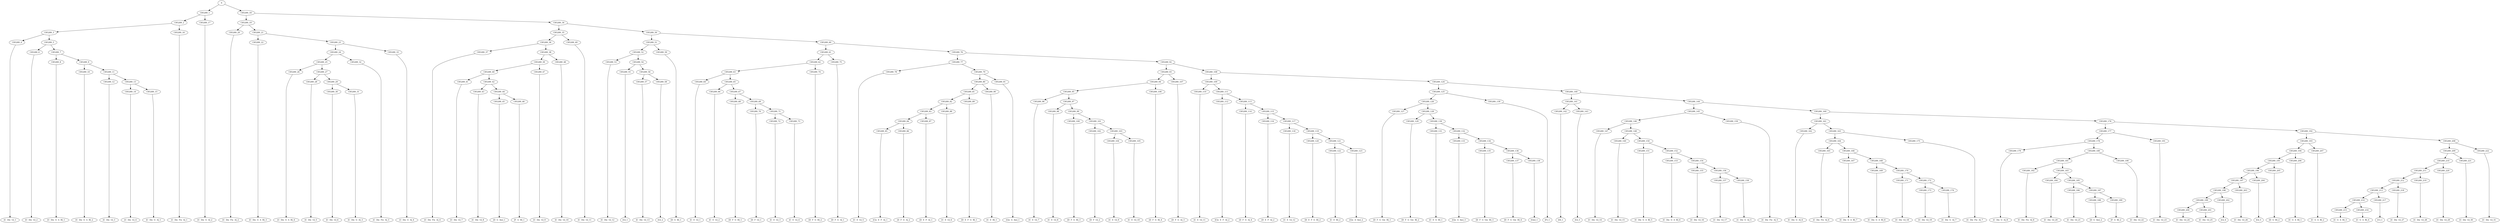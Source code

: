 digraph sample{
"S" -> "C85289_1";
"C85289_1" -> "C85289_2";
"C85289_2" -> "C85289_3";
"C85289_3" -> "C85289_4";
"C85289_4" -> "[C  Dis  G]_1";
"C85289_3" -> "C85289_5";
"C85289_5" -> "C85289_6";
"C85289_6" -> "[C  Dis  G]_2";
"C85289_5" -> "C85289_7";
"C85289_7" -> "C85289_8";
"C85289_8" -> "[C  Dis  G  A  B]_1";
"C85289_7" -> "C85289_9";
"C85289_9" -> "C85289_10";
"C85289_10" -> "[C  Dis  G  A  B]_2";
"C85289_9" -> "C85289_11";
"C85289_11" -> "C85289_12";
"C85289_12" -> "[C  Dis  G]_3";
"C85289_11" -> "C85289_13";
"C85289_13" -> "C85289_14";
"C85289_14" -> "[C  Dis  G]_4";
"C85289_13" -> "C85289_15";
"C85289_15" -> "[C  Dis  G  A]_1";
"C85289_2" -> "C85289_16";
"C85289_16" -> "[C  Dis  Fis  A]_1";
"C85289_1" -> "C85289_17";
"C85289_17" -> "[C  Dis  G  A]_2";
"S" -> "C85289_18";
"C85289_18" -> "C85289_19";
"C85289_19" -> "C85289_20";
"C85289_20" -> "[C  Dis  Fis  A]_2";
"C85289_19" -> "C85289_21";
"C85289_21" -> "C85289_22";
"C85289_22" -> "[C  Dis  G  A  B]_3";
"C85289_21" -> "C85289_23";
"C85289_23" -> "C85289_24";
"C85289_24" -> "C85289_25";
"C85289_25" -> "C85289_26";
"C85289_26" -> "[C  Dis  G  A  B]_4";
"C85289_25" -> "C85289_27";
"C85289_27" -> "C85289_28";
"C85289_28" -> "[C  Dis  G]_5";
"C85289_27" -> "C85289_29";
"C85289_29" -> "C85289_30";
"C85289_30" -> "[C  Dis  G]_6";
"C85289_29" -> "C85289_31";
"C85289_31" -> "[C  Dis  G  A]_3";
"C85289_24" -> "C85289_32";
"C85289_32" -> "[C  Dis  Fis  A]_3";
"C85289_23" -> "C85289_33";
"C85289_33" -> "[C  Dis  G  A]_4";
"C85289_18" -> "C85289_34";
"C85289_34" -> "C85289_35";
"C85289_35" -> "C85289_36";
"C85289_36" -> "C85289_37";
"C85289_37" -> "[C  Dis  Fis  A]_4";
"C85289_36" -> "C85289_38";
"C85289_38" -> "C85289_39";
"C85289_39" -> "C85289_40";
"C85289_40" -> "C85289_41";
"C85289_41" -> "[C  Dis  G]_7";
"C85289_40" -> "C85289_42";
"C85289_42" -> "C85289_43";
"C85289_43" -> "[C  Dis  G]_8";
"C85289_42" -> "C85289_44";
"C85289_44" -> "C85289_45";
"C85289_45" -> "[D  G  Ais]_1";
"C85289_44" -> "C85289_46";
"C85289_46" -> "[F  G  B]_1";
"C85289_39" -> "C85289_47";
"C85289_47" -> "[C  Dis  G]_9";
"C85289_38" -> "C85289_48";
"C85289_48" -> "[C  Dis  G]_10";
"C85289_35" -> "C85289_49";
"C85289_49" -> "[C  Dis  G]_11";
"C85289_34" -> "C85289_50";
"C85289_50" -> "C85289_51";
"C85289_51" -> "C85289_52";
"C85289_52" -> "C85289_53";
"C85289_53" -> "[C  Dis  G]_12";
"C85289_52" -> "C85289_54";
"C85289_54" -> "C85289_55";
"C85289_55" -> "[G]_1";
"C85289_54" -> "C85289_56";
"C85289_56" -> "C85289_57";
"C85289_57" -> "[C  Dis  G]_13";
"C85289_56" -> "C85289_58";
"C85289_58" -> "[G]_2";
"C85289_51" -> "C85289_59";
"C85289_59" -> "[D  G  B]_1";
"C85289_50" -> "C85289_60";
"C85289_60" -> "C85289_61";
"C85289_61" -> "C85289_62";
"C85289_62" -> "C85289_63";
"C85289_63" -> "C85289_64";
"C85289_64" -> "[C  E  G]_1";
"C85289_63" -> "C85289_65";
"C85289_65" -> "C85289_66";
"C85289_66" -> "[C  E  G]_2";
"C85289_65" -> "C85289_67";
"C85289_67" -> "C85289_68";
"C85289_68" -> "[D  F  G  B]_1";
"C85289_67" -> "C85289_69";
"C85289_69" -> "C85289_70";
"C85289_70" -> "[D  F  G]_1";
"C85289_69" -> "C85289_71";
"C85289_71" -> "C85289_72";
"C85289_72" -> "[C  E  G]_3";
"C85289_71" -> "C85289_73";
"C85289_73" -> "[C  E  G]_4";
"C85289_62" -> "C85289_74";
"C85289_74" -> "[D  F  G  B]_2";
"C85289_61" -> "C85289_75";
"C85289_75" -> "[D  F  G  A]_1";
"C85289_60" -> "C85289_76";
"C85289_76" -> "C85289_77";
"C85289_77" -> "C85289_78";
"C85289_78" -> "[C  E  G]_5";
"C85289_77" -> "C85289_79";
"C85289_79" -> "C85289_80";
"C85289_80" -> "C85289_81";
"C85289_81" -> "C85289_82";
"C85289_82" -> "C85289_83";
"C85289_83" -> "C85289_84";
"C85289_84" -> "C85289_85";
"C85289_85" -> "[Cis  E  F  A]_1";
"C85289_84" -> "C85289_86";
"C85289_86" -> "[D  F  G  A]_2";
"C85289_83" -> "C85289_87";
"C85289_87" -> "[D  E  F  A]_1";
"C85289_82" -> "C85289_88";
"C85289_88" -> "[C  E  G]_6";
"C85289_81" -> "C85289_89";
"C85289_89" -> "[D  E  F  G  B]_1";
"C85289_80" -> "C85289_90";
"C85289_90" -> "[C  E  B]_1";
"C85289_79" -> "C85289_91";
"C85289_91" -> "[Gis  A  Ais]_1";
"C85289_76" -> "C85289_92";
"C85289_92" -> "C85289_93";
"C85289_93" -> "C85289_94";
"C85289_94" -> "C85289_95";
"C85289_95" -> "C85289_96";
"C85289_96" -> "[C  E  G]_7";
"C85289_95" -> "C85289_97";
"C85289_97" -> "C85289_98";
"C85289_98" -> "[C  E  G]_8";
"C85289_97" -> "C85289_99";
"C85289_99" -> "C85289_100";
"C85289_100" -> "[D  F  G  B]_3";
"C85289_99" -> "C85289_101";
"C85289_101" -> "C85289_102";
"C85289_102" -> "[D  F  G]_2";
"C85289_101" -> "C85289_103";
"C85289_103" -> "C85289_104";
"C85289_104" -> "[C  E  G]_9";
"C85289_103" -> "C85289_105";
"C85289_105" -> "[C  E  G]_10";
"C85289_94" -> "C85289_106";
"C85289_106" -> "[D  F  G  B]_4";
"C85289_93" -> "C85289_107";
"C85289_107" -> "[D  F  G  A]_3";
"C85289_92" -> "C85289_108";
"C85289_108" -> "C85289_109";
"C85289_109" -> "C85289_110";
"C85289_110" -> "[C  E  G]_11";
"C85289_109" -> "C85289_111";
"C85289_111" -> "C85289_112";
"C85289_112" -> "[Cis  E  F  A]_2";
"C85289_111" -> "C85289_113";
"C85289_113" -> "C85289_114";
"C85289_114" -> "[D  F  G  A]_4";
"C85289_113" -> "C85289_115";
"C85289_115" -> "C85289_116";
"C85289_116" -> "[D  E  F  A]_2";
"C85289_115" -> "C85289_117";
"C85289_117" -> "C85289_118";
"C85289_118" -> "[C  E  G]_12";
"C85289_117" -> "C85289_119";
"C85289_119" -> "C85289_120";
"C85289_120" -> "[D  E  F  G  B]_2";
"C85289_119" -> "C85289_121";
"C85289_121" -> "C85289_122";
"C85289_122" -> "[C  E  B]_2";
"C85289_121" -> "C85289_123";
"C85289_123" -> "[Gis  A  Ais]_2";
"C85289_108" -> "C85289_124";
"C85289_124" -> "C85289_125";
"C85289_125" -> "C85289_126";
"C85289_126" -> "C85289_127";
"C85289_127" -> "[D  F  G  Gis  B]_1";
"C85289_126" -> "C85289_128";
"C85289_128" -> "C85289_129";
"C85289_129" -> "[D  F  G  Gis  B]_2";
"C85289_128" -> "C85289_130";
"C85289_130" -> "C85289_131";
"C85289_131" -> "[C  E  G  B]_1";
"C85289_130" -> "C85289_132";
"C85289_132" -> "C85289_133";
"C85289_133" -> "[Gis  A  Ais]_3";
"C85289_132" -> "C85289_134";
"C85289_134" -> "C85289_135";
"C85289_135" -> "[D  F  G  Gis  B]_3";
"C85289_134" -> "C85289_136";
"C85289_136" -> "C85289_137";
"C85289_137" -> "[D  F  G  Gis  B]_4";
"C85289_136" -> "C85289_138";
"C85289_138" -> "[Gis]_1";
"C85289_125" -> "C85289_139";
"C85289_139" -> "[F]_1";
"C85289_124" -> "C85289_140";
"C85289_140" -> "C85289_141";
"C85289_141" -> "C85289_142";
"C85289_142" -> "[D]_1";
"C85289_141" -> "C85289_143";
"C85289_143" -> "[G]_3";
"C85289_140" -> "C85289_144";
"C85289_144" -> "C85289_145";
"C85289_145" -> "C85289_146";
"C85289_146" -> "C85289_147";
"C85289_147" -> "[C  Dis  G]_14";
"C85289_146" -> "C85289_148";
"C85289_148" -> "C85289_149";
"C85289_149" -> "[C  Dis  G]_15";
"C85289_148" -> "C85289_150";
"C85289_150" -> "C85289_151";
"C85289_151" -> "[C  Dis  G  A  B]_5";
"C85289_150" -> "C85289_152";
"C85289_152" -> "C85289_153";
"C85289_153" -> "[C  Dis  G  A  B]_6";
"C85289_152" -> "C85289_154";
"C85289_154" -> "C85289_155";
"C85289_155" -> "[C  Dis  G]_16";
"C85289_154" -> "C85289_156";
"C85289_156" -> "C85289_157";
"C85289_157" -> "[C  Dis  G]_17";
"C85289_156" -> "C85289_158";
"C85289_158" -> "[C  Dis  G  A]_5";
"C85289_145" -> "C85289_159";
"C85289_159" -> "[C  Dis  Fis  A]_5";
"C85289_144" -> "C85289_160";
"C85289_160" -> "C85289_161";
"C85289_161" -> "C85289_162";
"C85289_162" -> "[C  Dis  G  A]_6";
"C85289_161" -> "C85289_163";
"C85289_163" -> "C85289_164";
"C85289_164" -> "C85289_165";
"C85289_165" -> "[C  Dis  Fis  A]_6";
"C85289_164" -> "C85289_166";
"C85289_166" -> "C85289_167";
"C85289_167" -> "[C  Dis  G  A  B]_7";
"C85289_166" -> "C85289_168";
"C85289_168" -> "C85289_169";
"C85289_169" -> "[C  Dis  G  A  B]_8";
"C85289_168" -> "C85289_170";
"C85289_170" -> "C85289_171";
"C85289_171" -> "[C  Dis  G]_18";
"C85289_170" -> "C85289_172";
"C85289_172" -> "C85289_173";
"C85289_173" -> "[C  Dis  G]_19";
"C85289_172" -> "C85289_174";
"C85289_174" -> "[C  Dis  G  A]_7";
"C85289_163" -> "C85289_175";
"C85289_175" -> "[C  Dis  Fis  A]_7";
"C85289_160" -> "C85289_176";
"C85289_176" -> "C85289_177";
"C85289_177" -> "C85289_178";
"C85289_178" -> "C85289_179";
"C85289_179" -> "[C  Dis  G  A]_8";
"C85289_178" -> "C85289_180";
"C85289_180" -> "C85289_181";
"C85289_181" -> "C85289_182";
"C85289_182" -> "[C  Dis  Fis  A]_8";
"C85289_181" -> "C85289_183";
"C85289_183" -> "C85289_184";
"C85289_184" -> "[C  Dis  G]_20";
"C85289_183" -> "C85289_185";
"C85289_185" -> "C85289_186";
"C85289_186" -> "[C  Dis  G]_21";
"C85289_185" -> "C85289_187";
"C85289_187" -> "C85289_188";
"C85289_188" -> "[D  G  Ais]_2";
"C85289_187" -> "C85289_189";
"C85289_189" -> "[F  G  B]_2";
"C85289_180" -> "C85289_190";
"C85289_190" -> "[C  Dis  G]_22";
"C85289_177" -> "C85289_191";
"C85289_191" -> "[C  Dis  G]_23";
"C85289_176" -> "C85289_192";
"C85289_192" -> "C85289_193";
"C85289_193" -> "C85289_194";
"C85289_194" -> "C85289_195";
"C85289_195" -> "C85289_196";
"C85289_196" -> "C85289_197";
"C85289_197" -> "C85289_198";
"C85289_198" -> "C85289_199";
"C85289_199" -> "C85289_200";
"C85289_200" -> "[C  Dis  G]_24";
"C85289_199" -> "C85289_201";
"C85289_201" -> "[C  Dis  G]_25";
"C85289_198" -> "C85289_202";
"C85289_202" -> "[G]_4";
"C85289_197" -> "C85289_203";
"C85289_203" -> "[C  Dis  G]_26";
"C85289_196" -> "C85289_204";
"C85289_204" -> "[G]_5";
"C85289_195" -> "C85289_205";
"C85289_205" -> "[D  G  B]_2";
"C85289_194" -> "C85289_206";
"C85289_206" -> "[C  G  A  B]_1";
"C85289_193" -> "C85289_207";
"C85289_207" -> "[C  G  A  B]_2";
"C85289_192" -> "C85289_208";
"C85289_208" -> "C85289_209";
"C85289_209" -> "C85289_210";
"C85289_210" -> "C85289_211";
"C85289_211" -> "C85289_212";
"C85289_212" -> "C85289_213";
"C85289_213" -> "C85289_214";
"C85289_214" -> "C85289_215";
"C85289_215" -> "[C  G  A  B]_3";
"C85289_214" -> "C85289_216";
"C85289_216" -> "[C  G  A  B]_4";
"C85289_213" -> "C85289_217";
"C85289_217" -> "[C]_1";
"C85289_212" -> "C85289_218";
"C85289_218" -> "[C  Dis  G]_27";
"C85289_211" -> "C85289_219";
"C85289_219" -> "[C  Dis  G]_28";
"C85289_210" -> "C85289_220";
"C85289_220" -> "[C  Dis  G]_29";
"C85289_209" -> "C85289_221";
"C85289_221" -> "[C  Dis  G]_30";
"C85289_208" -> "C85289_222";
"C85289_222" -> "[C  Dis  G]_31";

{rank = min; "S";}
{rank = same; "C85289_1"; "C85289_18";}
{rank = same; "C85289_2"; "C85289_17"; "C85289_19"; "C85289_34";}
{rank = same; "C85289_3"; "C85289_16"; "C85289_20"; "C85289_21"; "C85289_35"; "C85289_50";}
{rank = same; "C85289_4"; "C85289_5"; "C85289_22"; "C85289_23"; "C85289_36"; "C85289_49"; "C85289_51"; "C85289_60";}
{rank = same; "C85289_6"; "C85289_7"; "C85289_24"; "C85289_33"; "C85289_37"; "C85289_38"; "C85289_52"; "C85289_59"; "C85289_61"; "C85289_76";}
{rank = same; "C85289_8"; "C85289_9"; "C85289_25"; "C85289_32"; "C85289_39"; "C85289_48"; "C85289_53"; "C85289_54"; "C85289_62"; "C85289_75"; "C85289_77"; "C85289_92";}
{rank = same; "C85289_10"; "C85289_11"; "C85289_26"; "C85289_27"; "C85289_40"; "C85289_47"; "C85289_55"; "C85289_56"; "C85289_63"; "C85289_74"; "C85289_78"; "C85289_79"; "C85289_93"; "C85289_108";}
{rank = same; "C85289_12"; "C85289_13"; "C85289_28"; "C85289_29"; "C85289_41"; "C85289_42"; "C85289_57"; "C85289_58"; "C85289_64"; "C85289_65"; "C85289_80"; "C85289_91"; "C85289_94"; "C85289_107"; "C85289_109"; "C85289_124";}
{rank = same; "C85289_14"; "C85289_15"; "C85289_30"; "C85289_31"; "C85289_43"; "C85289_44"; "C85289_66"; "C85289_67"; "C85289_81"; "C85289_90"; "C85289_95"; "C85289_106"; "C85289_110"; "C85289_111"; "C85289_125"; "C85289_140";}
{rank = same; "C85289_45"; "C85289_46"; "C85289_68"; "C85289_69"; "C85289_82"; "C85289_89"; "C85289_96"; "C85289_97"; "C85289_112"; "C85289_113"; "C85289_126"; "C85289_139"; "C85289_141"; "C85289_144";}
{rank = same; "C85289_70"; "C85289_71"; "C85289_83"; "C85289_88"; "C85289_98"; "C85289_99"; "C85289_114"; "C85289_115"; "C85289_127"; "C85289_128"; "C85289_142"; "C85289_143"; "C85289_145"; "C85289_160";}
{rank = same; "C85289_72"; "C85289_73"; "C85289_84"; "C85289_87"; "C85289_100"; "C85289_101"; "C85289_116"; "C85289_117"; "C85289_129"; "C85289_130"; "C85289_146"; "C85289_159"; "C85289_161"; "C85289_176";}
{rank = same; "C85289_85"; "C85289_86"; "C85289_102"; "C85289_103"; "C85289_118"; "C85289_119"; "C85289_131"; "C85289_132"; "C85289_147"; "C85289_148"; "C85289_162"; "C85289_163"; "C85289_177"; "C85289_192";}
{rank = same; "C85289_104"; "C85289_105"; "C85289_120"; "C85289_121"; "C85289_133"; "C85289_134"; "C85289_149"; "C85289_150"; "C85289_164"; "C85289_175"; "C85289_178"; "C85289_191"; "C85289_193"; "C85289_208";}
{rank = same; "C85289_122"; "C85289_123"; "C85289_135"; "C85289_136"; "C85289_151"; "C85289_152"; "C85289_165"; "C85289_166"; "C85289_179"; "C85289_180"; "C85289_194"; "C85289_207"; "C85289_209"; "C85289_222";}
{rank = same; "C85289_137"; "C85289_138"; "C85289_153"; "C85289_154"; "C85289_167"; "C85289_168"; "C85289_181"; "C85289_190"; "C85289_195"; "C85289_206"; "C85289_210"; "C85289_221";}
{rank = same; "C85289_155"; "C85289_156"; "C85289_169"; "C85289_170"; "C85289_182"; "C85289_183"; "C85289_196"; "C85289_205"; "C85289_211"; "C85289_220";}
{rank = same; "C85289_157"; "C85289_158"; "C85289_171"; "C85289_172"; "C85289_184"; "C85289_185"; "C85289_197"; "C85289_204"; "C85289_212"; "C85289_219";}
{rank = same; "C85289_173"; "C85289_174"; "C85289_186"; "C85289_187"; "C85289_198"; "C85289_203"; "C85289_213"; "C85289_218";}
{rank = same; "C85289_188"; "C85289_189"; "C85289_199"; "C85289_202"; "C85289_214"; "C85289_217";}
{rank = same; "C85289_200"; "C85289_201"; "C85289_215"; "C85289_216";}
{rank = same; "[C  Dis  Fis  A]_1"; "[C  Dis  Fis  A]_2"; "[C  Dis  Fis  A]_3"; "[C  Dis  Fis  A]_4"; "[C  Dis  Fis  A]_5"; "[C  Dis  Fis  A]_6"; "[C  Dis  Fis  A]_7"; "[C  Dis  Fis  A]_8"; "[C  Dis  G  A  B]_1"; "[C  Dis  G  A  B]_2"; "[C  Dis  G  A  B]_3"; "[C  Dis  G  A  B]_4"; "[C  Dis  G  A  B]_5"; "[C  Dis  G  A  B]_6"; "[C  Dis  G  A  B]_7"; "[C  Dis  G  A  B]_8"; "[C  Dis  G  A]_1"; "[C  Dis  G  A]_2"; "[C  Dis  G  A]_3"; "[C  Dis  G  A]_4"; "[C  Dis  G  A]_5"; "[C  Dis  G  A]_6"; "[C  Dis  G  A]_7"; "[C  Dis  G  A]_8"; "[C  Dis  G]_1"; "[C  Dis  G]_2"; "[C  Dis  G]_3"; "[C  Dis  G]_4"; "[C  Dis  G]_5"; "[C  Dis  G]_6"; "[C  Dis  G]_7"; "[C  Dis  G]_8"; "[C  Dis  G]_9"; "[C  Dis  G]_10"; "[C  Dis  G]_11"; "[C  Dis  G]_12"; "[C  Dis  G]_13"; "[C  Dis  G]_14"; "[C  Dis  G]_15"; "[C  Dis  G]_16"; "[C  Dis  G]_17"; "[C  Dis  G]_18"; "[C  Dis  G]_19"; "[C  Dis  G]_20"; "[C  Dis  G]_21"; "[C  Dis  G]_22"; "[C  Dis  G]_23"; "[C  Dis  G]_24"; "[C  Dis  G]_25"; "[C  Dis  G]_26"; "[C  Dis  G]_27"; "[C  Dis  G]_28"; "[C  Dis  G]_29"; "[C  Dis  G]_30"; "[C  Dis  G]_31"; "[C  E  B]_1"; "[C  E  B]_2"; "[C  E  G  B]_1"; "[C  E  G]_1"; "[C  E  G]_2"; "[C  E  G]_3"; "[C  E  G]_4"; "[C  E  G]_5"; "[C  E  G]_6"; "[C  E  G]_7"; "[C  E  G]_8"; "[C  E  G]_9"; "[C  E  G]_10"; "[C  E  G]_11"; "[C  E  G]_12"; "[C  G  A  B]_1"; "[C  G  A  B]_2"; "[C  G  A  B]_3"; "[C  G  A  B]_4"; "[C]_1"; "[Cis  E  F  A]_1"; "[Cis  E  F  A]_2"; "[D  E  F  A]_1"; "[D  E  F  A]_2"; "[D  E  F  G  B]_1"; "[D  E  F  G  B]_2"; "[D  F  G  A]_1"; "[D  F  G  A]_2"; "[D  F  G  A]_3"; "[D  F  G  A]_4"; "[D  F  G  B]_1"; "[D  F  G  B]_2"; "[D  F  G  B]_3"; "[D  F  G  B]_4"; "[D  F  G  Gis  B]_1"; "[D  F  G  Gis  B]_2"; "[D  F  G  Gis  B]_3"; "[D  F  G  Gis  B]_4"; "[D  F  G]_1"; "[D  F  G]_2"; "[D  G  Ais]_1"; "[D  G  Ais]_2"; "[D  G  B]_1"; "[D  G  B]_2"; "[D]_1"; "[F  G  B]_1"; "[F  G  B]_2"; "[F]_1"; "[G]_1"; "[G]_2"; "[G]_3"; "[G]_4"; "[G]_5"; "[Gis  A  Ais]_1"; "[Gis  A  Ais]_2"; "[Gis  A  Ais]_3"; "[Gis]_1";}
}